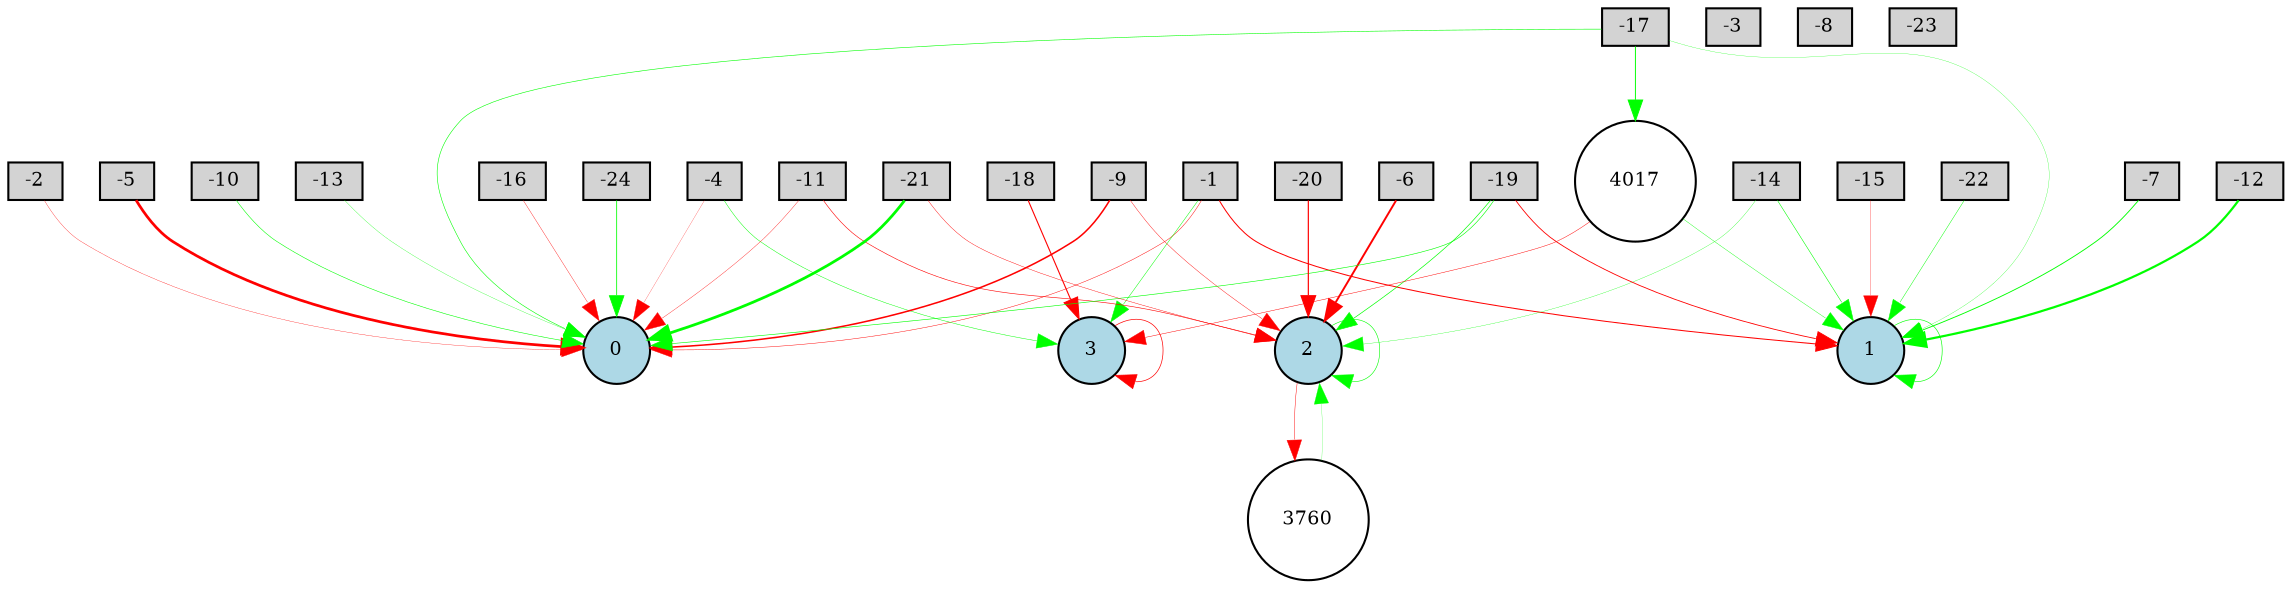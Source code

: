 digraph {
	node [fontsize=9 height=0.2 shape=circle width=0.2]
	-1 [fillcolor=lightgray shape=box style=filled]
	-2 [fillcolor=lightgray shape=box style=filled]
	-3 [fillcolor=lightgray shape=box style=filled]
	-4 [fillcolor=lightgray shape=box style=filled]
	-5 [fillcolor=lightgray shape=box style=filled]
	-6 [fillcolor=lightgray shape=box style=filled]
	-7 [fillcolor=lightgray shape=box style=filled]
	-8 [fillcolor=lightgray shape=box style=filled]
	-9 [fillcolor=lightgray shape=box style=filled]
	-10 [fillcolor=lightgray shape=box style=filled]
	-11 [fillcolor=lightgray shape=box style=filled]
	-12 [fillcolor=lightgray shape=box style=filled]
	-13 [fillcolor=lightgray shape=box style=filled]
	-14 [fillcolor=lightgray shape=box style=filled]
	-15 [fillcolor=lightgray shape=box style=filled]
	-16 [fillcolor=lightgray shape=box style=filled]
	-17 [fillcolor=lightgray shape=box style=filled]
	-18 [fillcolor=lightgray shape=box style=filled]
	-19 [fillcolor=lightgray shape=box style=filled]
	-20 [fillcolor=lightgray shape=box style=filled]
	-21 [fillcolor=lightgray shape=box style=filled]
	-22 [fillcolor=lightgray shape=box style=filled]
	-23 [fillcolor=lightgray shape=box style=filled]
	-24 [fillcolor=lightgray shape=box style=filled]
	0 [fillcolor=lightblue style=filled]
	1 [fillcolor=lightblue style=filled]
	2 [fillcolor=lightblue style=filled]
	3 [fillcolor=lightblue style=filled]
	3760 [fillcolor=white style=filled]
	4017 [fillcolor=white style=filled]
	-20 -> 2 [color=red penwidth=0.5753219319875198 style=solid]
	-1 -> 0 [color=red penwidth=0.2182387474030102 style=solid]
	-17 -> 0 [color=green penwidth=0.2773137925551106 style=solid]
	-9 -> 2 [color=red penwidth=0.19666984908034008 style=solid]
	3760 -> 2 [color=green penwidth=0.10567563205743376 style=solid]
	-6 -> 2 [color=red penwidth=0.9290720242499251 style=solid]
	-2 -> 0 [color=red penwidth=0.1521780210003152 style=solid]
	2 -> 3760 [color=red penwidth=0.21891658283017182 style=solid]
	-1 -> 1 [color=red penwidth=0.48653338507327315 style=solid]
	-19 -> 2 [color=green penwidth=0.3225619916235303 style=solid]
	3 -> 3 [color=red penwidth=0.33186236714619866 style=solid]
	-11 -> 0 [color=red penwidth=0.17044617823586045 style=solid]
	-14 -> 2 [color=green penwidth=0.14599707066150758 style=solid]
	-12 -> 1 [color=green penwidth=1.063133708240379 style=solid]
	-15 -> 1 [color=red penwidth=0.14314295640521588 style=solid]
	-4 -> 3 [color=green penwidth=0.226816568502587 style=solid]
	-21 -> 0 [color=green penwidth=1.3303399133987046 style=solid]
	-16 -> 0 [color=red penwidth=0.17883910453217422 style=solid]
	-22 -> 1 [color=green penwidth=0.22012880663826406 style=solid]
	2 -> 2 [color=green penwidth=0.2804909137765627 style=solid]
	-10 -> 0 [color=green penwidth=0.26539088478999695 style=solid]
	4017 -> 3 [color=red penwidth=0.22166945063205215 style=solid]
	-17 -> 4017 [color=green penwidth=0.4584855917333055 style=solid]
	1 -> 1 [color=green penwidth=0.2993883340664859 style=solid]
	-5 -> 0 [color=red penwidth=1.3081663155362122 style=solid]
	-19 -> 1 [color=red penwidth=0.41149337149946996 style=solid]
	-9 -> 0 [color=red penwidth=0.7431332388571628 style=solid]
	-4 -> 0 [color=red penwidth=0.11098402066407234 style=solid]
	-18 -> 3 [color=red penwidth=0.5294848290938068 style=solid]
	-19 -> 0 [color=green penwidth=0.2852435728122338 style=solid]
	-1 -> 3 [color=green penwidth=0.2321116561916897 style=solid]
	-21 -> 2 [color=red penwidth=0.20125600014190181 style=solid]
	-24 -> 0 [color=green penwidth=0.3942211682534844 style=solid]
	-11 -> 2 [color=red penwidth=0.28026766862247376 style=solid]
	4017 -> 1 [color=green penwidth=0.18612277437260666 style=solid]
	-17 -> 1 [color=green penwidth=0.1285237956180721 style=solid]
	-7 -> 1 [color=green penwidth=0.43459072820278677 style=solid]
	-13 -> 0 [color=green penwidth=0.1434666686909522 style=solid]
	-14 -> 1 [color=green penwidth=0.2676773726921964 style=solid]
}
